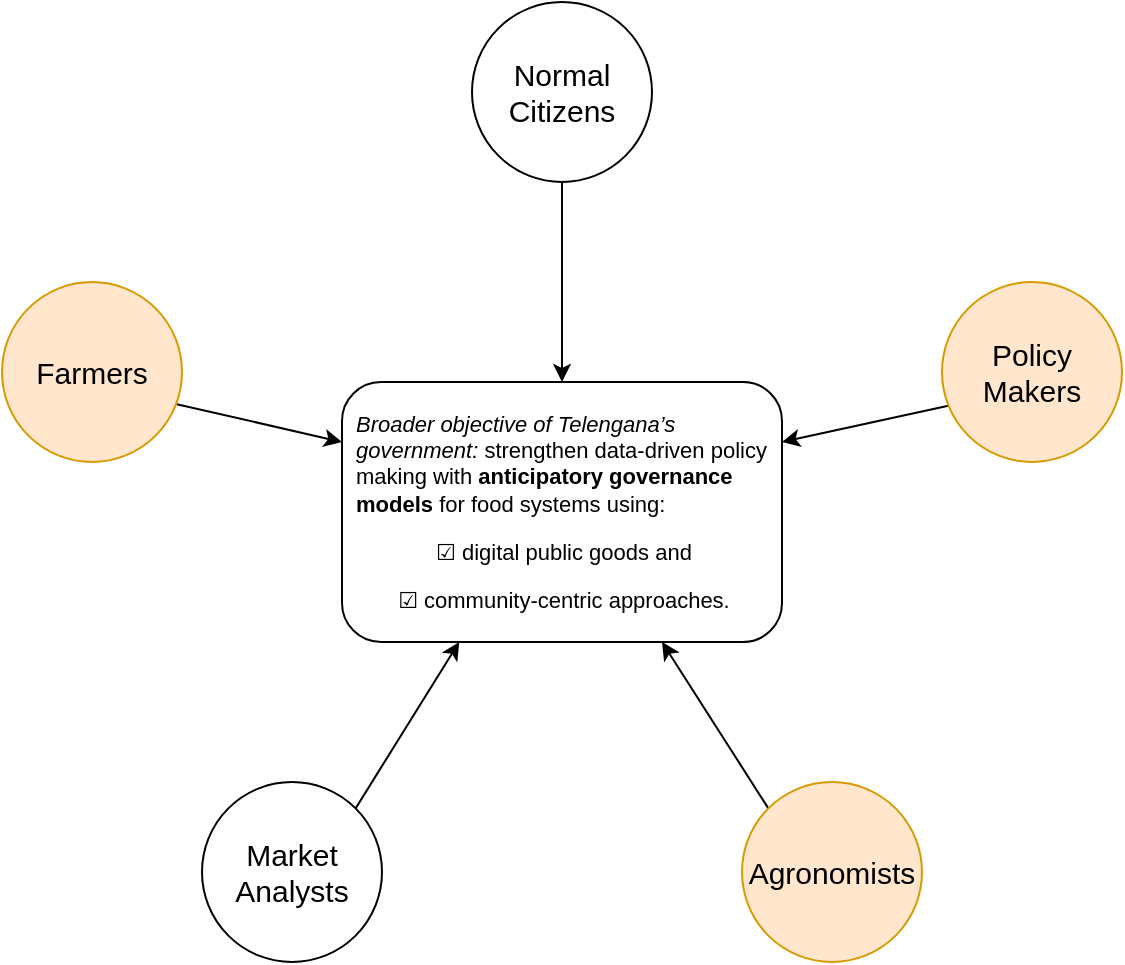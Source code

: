 <mxfile version="15.8.4" type="device"><diagram id="ImDVYbEkgG0siDma1NM9" name="Page-1"><mxGraphModel dx="946" dy="640" grid="1" gridSize="10" guides="1" tooltips="1" connect="1" arrows="1" fold="1" page="1" pageScale="1" pageWidth="850" pageHeight="1100" math="0" shadow="0"><root><mxCell id="0"/><mxCell id="1" parent="0"/><mxCell id="TSHYJ7-qOofom9R-mM57-18" style="edgeStyle=none;rounded=0;orthogonalLoop=1;jettySize=auto;html=1;exitX=1;exitY=0;exitDx=0;exitDy=0;" edge="1" parent="1" source="TSHYJ7-qOofom9R-mM57-8"><mxGeometry relative="1" as="geometry"><mxPoint x="368.614" y="780.003" as="targetPoint"/></mxGeometry></mxCell><mxCell id="TSHYJ7-qOofom9R-mM57-8" value="&lt;font style=&quot;font-size: 15px&quot;&gt;Market Analysts&lt;/font&gt;" style="ellipse;whiteSpace=wrap;html=1;aspect=fixed;" vertex="1" parent="1"><mxGeometry x="240" y="850" width="90" height="90" as="geometry"/></mxCell><mxCell id="TSHYJ7-qOofom9R-mM57-17" style="edgeStyle=none;rounded=0;orthogonalLoop=1;jettySize=auto;html=1;exitX=0;exitY=0;exitDx=0;exitDy=0;" edge="1" parent="1" source="TSHYJ7-qOofom9R-mM57-10"><mxGeometry relative="1" as="geometry"><mxPoint x="469.996" y="780.003" as="targetPoint"/></mxGeometry></mxCell><mxCell id="TSHYJ7-qOofom9R-mM57-10" value="&lt;font style=&quot;font-size: 15px&quot;&gt;Agronomists&lt;/font&gt;" style="ellipse;whiteSpace=wrap;html=1;aspect=fixed;fillColor=#ffe6cc;strokeColor=#d79b00;" vertex="1" parent="1"><mxGeometry x="510" y="850" width="90" height="90" as="geometry"/></mxCell><mxCell id="TSHYJ7-qOofom9R-mM57-16" style="edgeStyle=none;rounded=0;orthogonalLoop=1;jettySize=auto;html=1;exitX=0.035;exitY=0.688;exitDx=0;exitDy=0;exitPerimeter=0;" edge="1" parent="1" source="TSHYJ7-qOofom9R-mM57-11"><mxGeometry relative="1" as="geometry"><mxPoint x="530" y="680" as="targetPoint"/></mxGeometry></mxCell><mxCell id="TSHYJ7-qOofom9R-mM57-11" value="&lt;div style=&quot;font-size: 15px&quot;&gt;&lt;font style=&quot;font-size: 15px&quot;&gt;Policy&lt;/font&gt;&lt;/div&gt;&lt;div style=&quot;font-size: 15px&quot;&gt;&lt;font style=&quot;font-size: 15px&quot;&gt;Makers&lt;/font&gt;&lt;/div&gt;" style="ellipse;whiteSpace=wrap;html=1;aspect=fixed;fillColor=#ffe6cc;strokeColor=#d79b00;" vertex="1" parent="1"><mxGeometry x="610" y="600" width="90" height="90" as="geometry"/></mxCell><mxCell id="TSHYJ7-qOofom9R-mM57-19" style="edgeStyle=none;rounded=0;orthogonalLoop=1;jettySize=auto;html=1;exitX=0.971;exitY=0.679;exitDx=0;exitDy=0;entryX=0;entryY=0.375;entryDx=0;entryDy=0;entryPerimeter=0;exitPerimeter=0;" edge="1" parent="1" source="TSHYJ7-qOofom9R-mM57-12"><mxGeometry relative="1" as="geometry"><mxPoint x="310" y="680" as="targetPoint"/></mxGeometry></mxCell><mxCell id="TSHYJ7-qOofom9R-mM57-12" value="&lt;font style=&quot;font-size: 15px&quot;&gt;Farmers&lt;/font&gt;" style="ellipse;whiteSpace=wrap;html=1;aspect=fixed;fillColor=#ffe6cc;strokeColor=#d79b00;" vertex="1" parent="1"><mxGeometry x="140" y="600" width="90" height="90" as="geometry"/></mxCell><mxCell id="TSHYJ7-qOofom9R-mM57-14" style="rounded=0;orthogonalLoop=1;jettySize=auto;html=1;exitX=0.5;exitY=1;exitDx=0;exitDy=0;entryX=0.5;entryY=0;entryDx=0;entryDy=0;" edge="1" parent="1" source="TSHYJ7-qOofom9R-mM57-13"><mxGeometry relative="1" as="geometry"><mxPoint x="420" y="650" as="targetPoint"/></mxGeometry></mxCell><mxCell id="TSHYJ7-qOofom9R-mM57-13" value="&lt;font style=&quot;font-size: 15px&quot;&gt;Normal Citizens&lt;/font&gt;" style="ellipse;whiteSpace=wrap;html=1;aspect=fixed;" vertex="1" parent="1"><mxGeometry x="375" y="460" width="90" height="90" as="geometry"/></mxCell><mxCell id="TSHYJ7-qOofom9R-mM57-20" value="&lt;div style=&quot;font-size: 11px&quot;&gt;&lt;p&gt;&lt;font style=&quot;font-size: 11px&quot;&gt;&lt;i&gt;Broader objective of &lt;/i&gt;&lt;span&gt;&lt;i&gt;Telengana’s government:&lt;/i&gt; strengthen data-driven policy making with&lt;b&gt; anticipatory governance models&lt;/b&gt; for food systems using: &lt;br&gt;&lt;/span&gt;&lt;/font&gt;&lt;/p&gt;&lt;p align=&quot;center&quot;&gt;&lt;font style=&quot;font-size: 11px&quot;&gt;&lt;span&gt;☑ digital public goods and &lt;br&gt;&lt;/span&gt;&lt;/font&gt;&lt;/p&gt;&lt;p align=&quot;center&quot;&gt;&lt;font style=&quot;font-size: 11px&quot;&gt;&lt;span&gt;☑ community-centric approaches.&lt;br&gt;&lt;/span&gt;&lt;/font&gt;&lt;/p&gt;&lt;/div&gt;&#9;" style="rounded=1;whiteSpace=wrap;html=1;align=left;spacingLeft=5;spacingRight=5;spacing=2;horizontal=1;spacingBottom=0;" vertex="1" parent="1"><mxGeometry x="310" y="650" width="220" height="130" as="geometry"/></mxCell></root></mxGraphModel></diagram></mxfile>